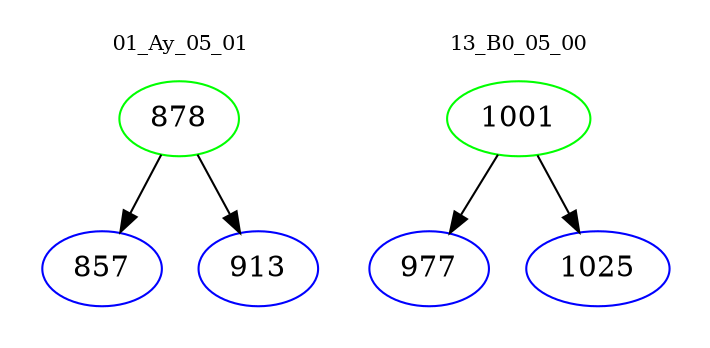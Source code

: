 digraph{
subgraph cluster_0 {
color = white
label = "01_Ay_05_01";
fontsize=10;
T0_878 [label="878", color="green"]
T0_878 -> T0_857 [color="black"]
T0_857 [label="857", color="blue"]
T0_878 -> T0_913 [color="black"]
T0_913 [label="913", color="blue"]
}
subgraph cluster_1 {
color = white
label = "13_B0_05_00";
fontsize=10;
T1_1001 [label="1001", color="green"]
T1_1001 -> T1_977 [color="black"]
T1_977 [label="977", color="blue"]
T1_1001 -> T1_1025 [color="black"]
T1_1025 [label="1025", color="blue"]
}
}
